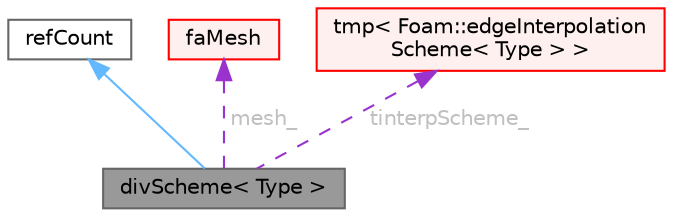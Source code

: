 digraph "divScheme&lt; Type &gt;"
{
 // LATEX_PDF_SIZE
  bgcolor="transparent";
  edge [fontname=Helvetica,fontsize=10,labelfontname=Helvetica,labelfontsize=10];
  node [fontname=Helvetica,fontsize=10,shape=box,height=0.2,width=0.4];
  Node1 [id="Node000001",label="divScheme\< Type \>",height=0.2,width=0.4,color="gray40", fillcolor="grey60", style="filled", fontcolor="black",tooltip="Abstract base class for finite area calculus div schemes."];
  Node2 -> Node1 [id="edge1_Node000001_Node000002",dir="back",color="steelblue1",style="solid",tooltip=" "];
  Node2 [id="Node000002",label="refCount",height=0.2,width=0.4,color="gray40", fillcolor="white", style="filled",URL="$classFoam_1_1refCount.html",tooltip="Reference counter for various OpenFOAM components."];
  Node3 -> Node1 [id="edge2_Node000001_Node000003",dir="back",color="darkorchid3",style="dashed",tooltip=" ",label=" mesh_",fontcolor="grey" ];
  Node3 [id="Node000003",label="faMesh",height=0.2,width=0.4,color="red", fillcolor="#FFF0F0", style="filled",URL="$classFoam_1_1faMesh.html",tooltip="Finite area mesh (used for 2-D non-Euclidian finite area method) defined using a patch of faces on a ..."];
  Node37 -> Node1 [id="edge3_Node000001_Node000037",dir="back",color="darkorchid3",style="dashed",tooltip=" ",label=" tinterpScheme_",fontcolor="grey" ];
  Node37 [id="Node000037",label="tmp\< Foam::edgeInterpolation\lScheme\< Type \> \>",height=0.2,width=0.4,color="red", fillcolor="#FFF0F0", style="filled",URL="$classFoam_1_1tmp.html",tooltip=" "];
}
